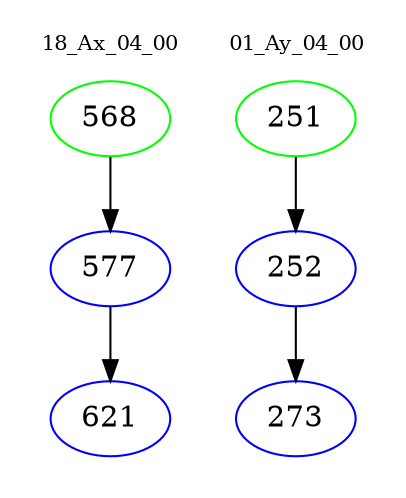digraph{
subgraph cluster_0 {
color = white
label = "18_Ax_04_00";
fontsize=10;
T0_568 [label="568", color="green"]
T0_568 -> T0_577 [color="black"]
T0_577 [label="577", color="blue"]
T0_577 -> T0_621 [color="black"]
T0_621 [label="621", color="blue"]
}
subgraph cluster_1 {
color = white
label = "01_Ay_04_00";
fontsize=10;
T1_251 [label="251", color="green"]
T1_251 -> T1_252 [color="black"]
T1_252 [label="252", color="blue"]
T1_252 -> T1_273 [color="black"]
T1_273 [label="273", color="blue"]
}
}
